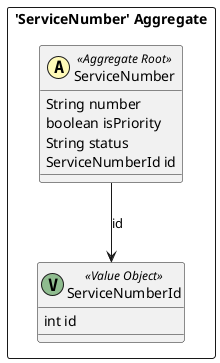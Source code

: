 @startuml

skinparam componentStyle uml2

package "'ServiceNumber' Aggregate" <<Rectangle>> {
	class ServiceNumber <<(A,#fffab8) Aggregate Root>> {
		String number
		boolean isPriority
		String status
		ServiceNumberId id
	}
	class ServiceNumberId <<(V,DarkSeaGreen) Value Object>> {
		int id
	}
}
ServiceNumber --> ServiceNumberId : id


@enduml
